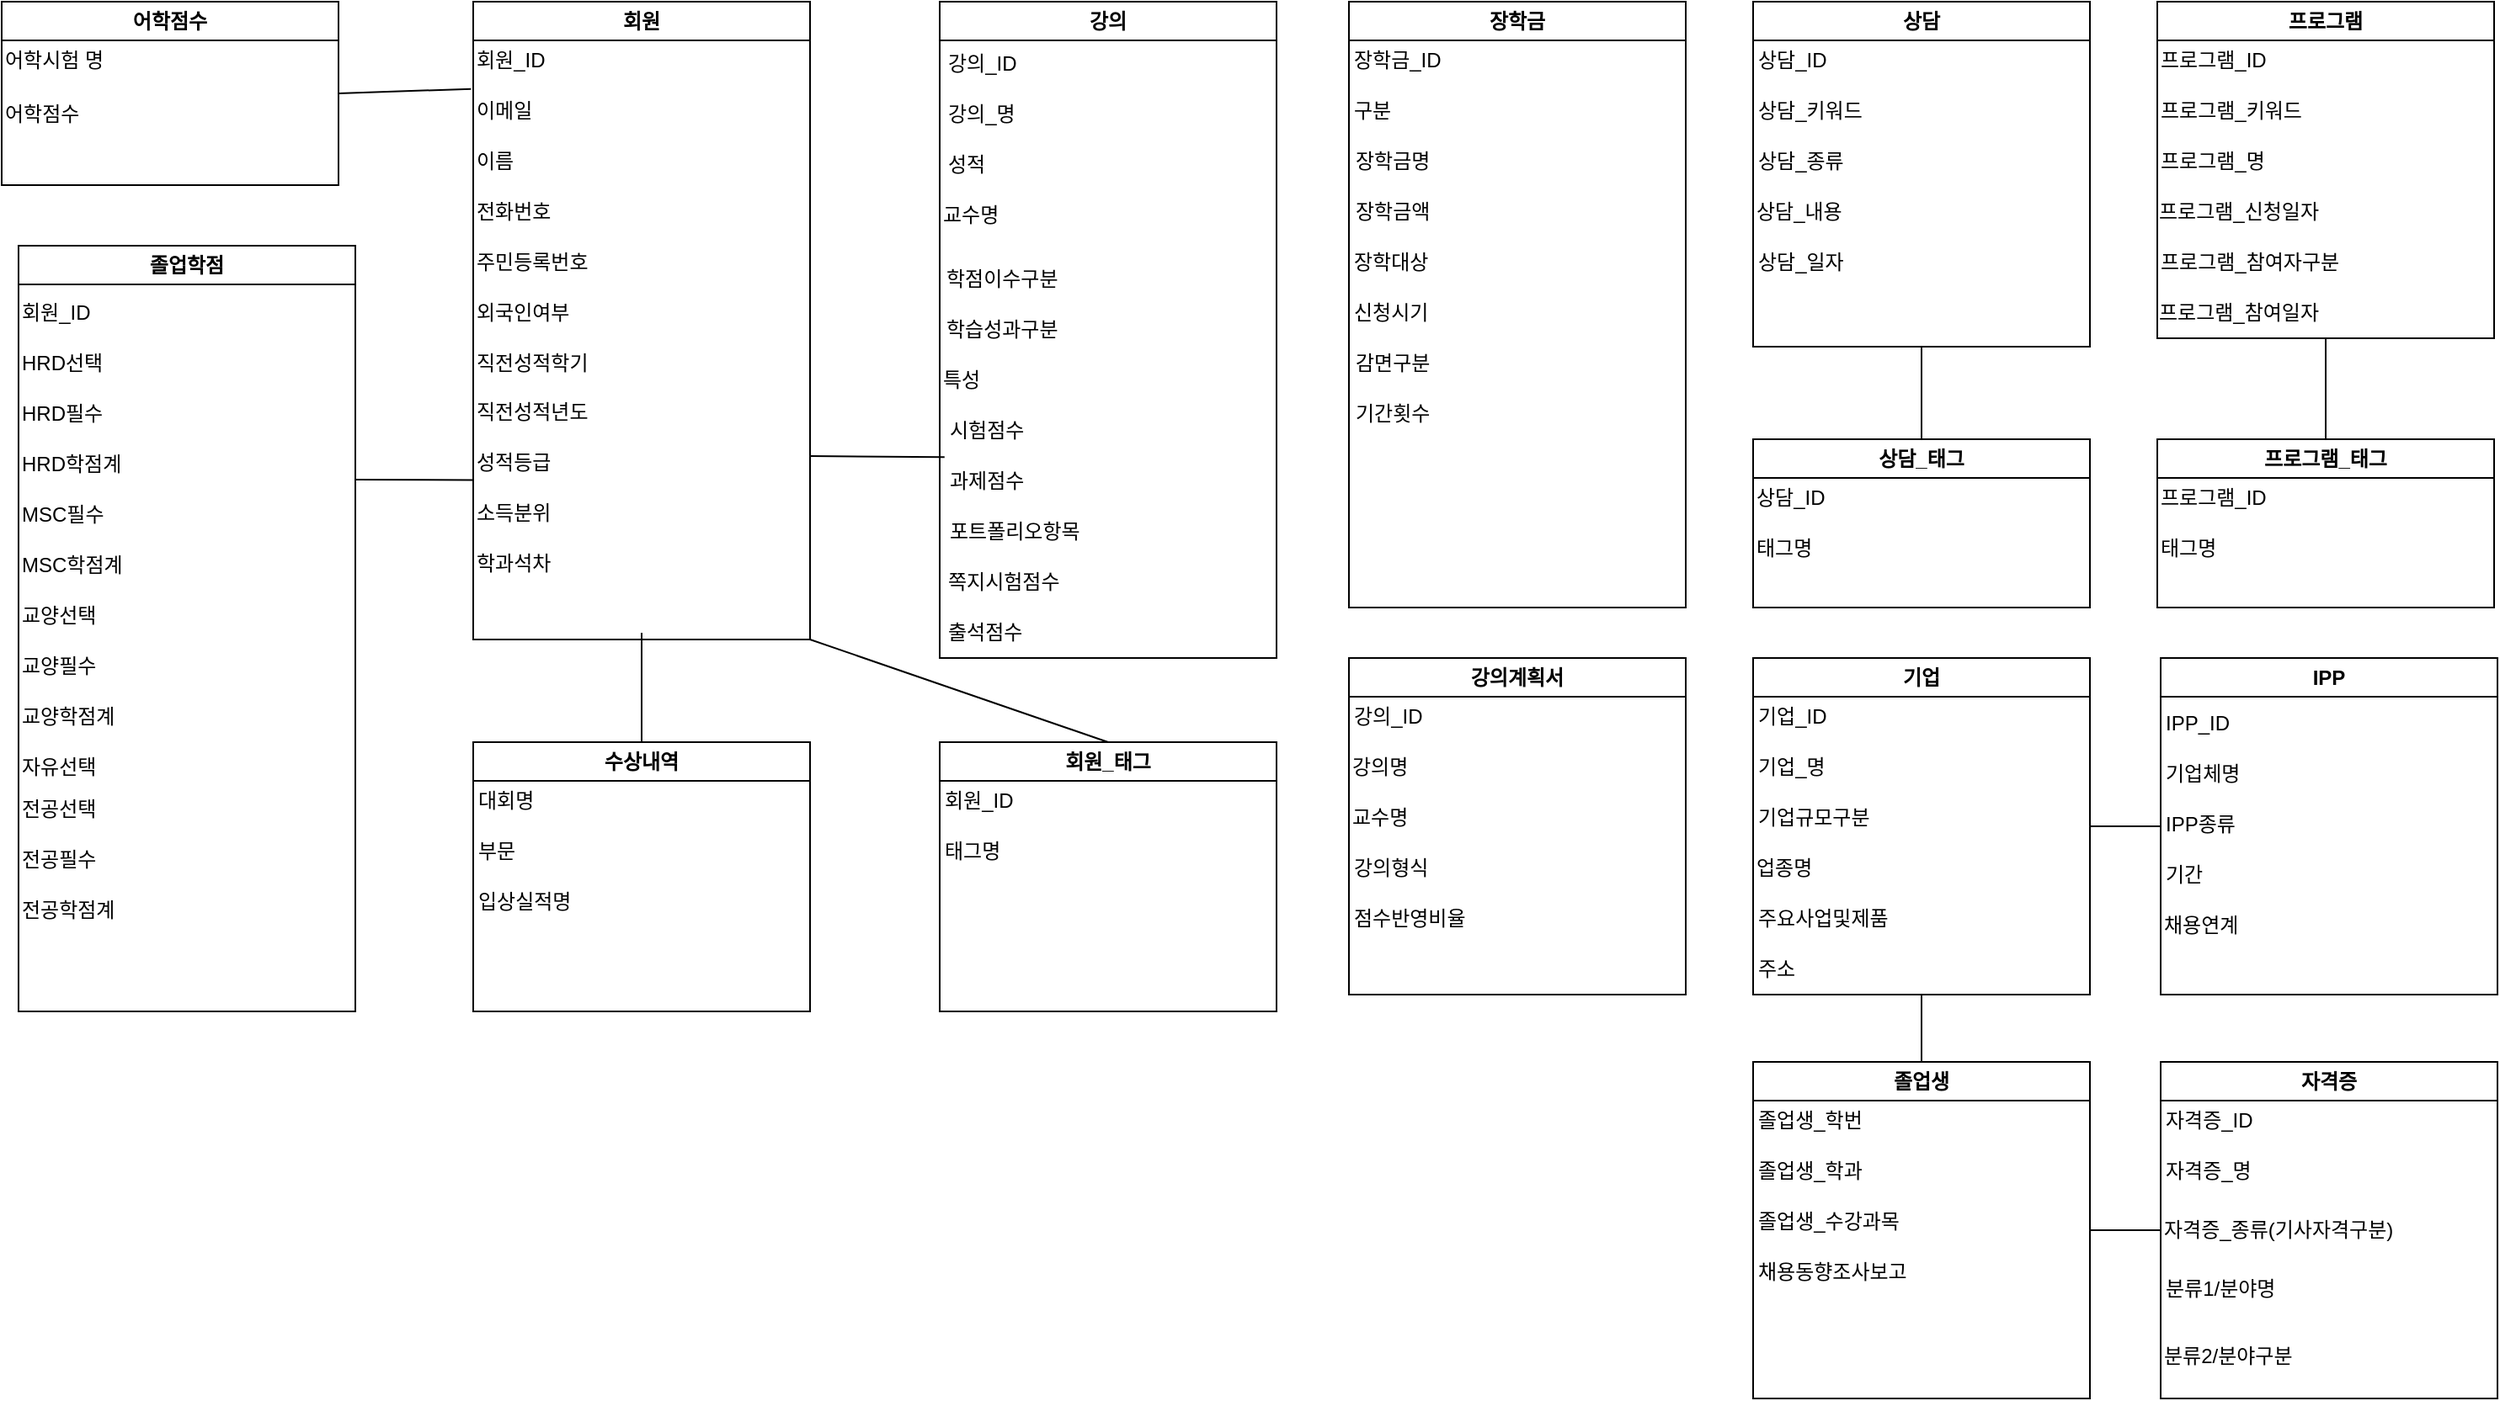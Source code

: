 <mxfile version="24.7.6">
  <diagram name="페이지-1" id="47kbWe8q9Y02g-lVK5dQ">
    <mxGraphModel dx="3046" dy="2047" grid="1" gridSize="10" guides="1" tooltips="1" connect="1" arrows="1" fold="1" page="1" pageScale="1" pageWidth="827" pageHeight="1169" math="0" shadow="0">
      <root>
        <mxCell id="0" />
        <mxCell id="1" parent="0" />
        <mxCell id="lBwDKI2HSiRND1doUqie-1" value="회원" style="swimlane;whiteSpace=wrap;html=1;" parent="1" vertex="1">
          <mxGeometry x="120" y="-360" width="200" height="379" as="geometry" />
        </mxCell>
        <mxCell id="lBwDKI2HSiRND1doUqie-15" value="전화번호" style="text;html=1;align=left;verticalAlign=middle;resizable=0;points=[];autosize=1;strokeColor=none;fillColor=none;" parent="lBwDKI2HSiRND1doUqie-1" vertex="1">
          <mxGeometry y="110" width="70" height="30" as="geometry" />
        </mxCell>
        <mxCell id="lBwDKI2HSiRND1doUqie-14" value="이름" style="text;html=1;align=left;verticalAlign=middle;resizable=0;points=[];autosize=1;strokeColor=none;fillColor=none;" parent="lBwDKI2HSiRND1doUqie-1" vertex="1">
          <mxGeometry y="80" width="50" height="30" as="geometry" />
        </mxCell>
        <mxCell id="lBwDKI2HSiRND1doUqie-13" value="이메일" style="text;html=1;align=left;verticalAlign=middle;resizable=0;points=[];autosize=1;strokeColor=none;fillColor=none;" parent="lBwDKI2HSiRND1doUqie-1" vertex="1">
          <mxGeometry y="50" width="60" height="30" as="geometry" />
        </mxCell>
        <mxCell id="lBwDKI2HSiRND1doUqie-2" value="회원_ID" style="text;html=1;align=left;verticalAlign=middle;resizable=0;points=[];autosize=1;strokeColor=none;fillColor=none;" parent="lBwDKI2HSiRND1doUqie-1" vertex="1">
          <mxGeometry y="20" width="70" height="30" as="geometry" />
        </mxCell>
        <mxCell id="lBwDKI2HSiRND1doUqie-16" value="주민등록번호" style="text;html=1;align=left;verticalAlign=middle;resizable=0;points=[];autosize=1;strokeColor=none;fillColor=none;" parent="lBwDKI2HSiRND1doUqie-1" vertex="1">
          <mxGeometry y="140" width="100" height="30" as="geometry" />
        </mxCell>
        <mxCell id="FK2Sraxwp2oM9R4nGqFe-141" value="외국인여부" style="text;html=1;align=left;verticalAlign=middle;resizable=0;points=[];autosize=1;strokeColor=none;fillColor=none;" vertex="1" parent="lBwDKI2HSiRND1doUqie-1">
          <mxGeometry y="170" width="80" height="30" as="geometry" />
        </mxCell>
        <mxCell id="FK2Sraxwp2oM9R4nGqFe-143" value="직전성적학기" style="text;html=1;align=left;verticalAlign=middle;resizable=0;points=[];autosize=1;strokeColor=none;fillColor=none;" vertex="1" parent="lBwDKI2HSiRND1doUqie-1">
          <mxGeometry y="200" width="100" height="30" as="geometry" />
        </mxCell>
        <mxCell id="FK2Sraxwp2oM9R4nGqFe-144" value="성적등급" style="text;html=1;align=left;verticalAlign=middle;resizable=0;points=[];autosize=1;strokeColor=none;fillColor=none;" vertex="1" parent="lBwDKI2HSiRND1doUqie-1">
          <mxGeometry y="259" width="70" height="30" as="geometry" />
        </mxCell>
        <mxCell id="FK2Sraxwp2oM9R4nGqFe-145" value="소득분위" style="text;html=1;align=left;verticalAlign=middle;resizable=0;points=[];autosize=1;strokeColor=none;fillColor=none;" vertex="1" parent="lBwDKI2HSiRND1doUqie-1">
          <mxGeometry y="289" width="70" height="30" as="geometry" />
        </mxCell>
        <mxCell id="FK2Sraxwp2oM9R4nGqFe-146" value="학과석차" style="text;html=1;align=left;verticalAlign=middle;resizable=0;points=[];autosize=1;strokeColor=none;fillColor=none;" vertex="1" parent="lBwDKI2HSiRND1doUqie-1">
          <mxGeometry y="319" width="70" height="30" as="geometry" />
        </mxCell>
        <mxCell id="FK2Sraxwp2oM9R4nGqFe-148" value="직전성적년도" style="text;html=1;align=left;verticalAlign=middle;resizable=0;points=[];autosize=1;strokeColor=none;fillColor=none;" vertex="1" parent="lBwDKI2HSiRND1doUqie-1">
          <mxGeometry y="229" width="100" height="30" as="geometry" />
        </mxCell>
        <mxCell id="lBwDKI2HSiRND1doUqie-7" value="강의" style="swimlane;whiteSpace=wrap;html=1;startSize=23;" parent="1" vertex="1">
          <mxGeometry x="397" y="-360" width="200" height="390" as="geometry" />
        </mxCell>
        <mxCell id="FK2Sraxwp2oM9R4nGqFe-34" value="강의_ID" style="text;html=1;align=left;verticalAlign=middle;resizable=0;points=[];autosize=1;strokeColor=none;fillColor=none;" vertex="1" parent="lBwDKI2HSiRND1doUqie-7">
          <mxGeometry x="3" y="22" width="70" height="30" as="geometry" />
        </mxCell>
        <mxCell id="FK2Sraxwp2oM9R4nGqFe-35" value="강의_명" style="text;html=1;align=left;verticalAlign=middle;resizable=0;points=[];autosize=1;strokeColor=none;fillColor=none;" vertex="1" parent="lBwDKI2HSiRND1doUqie-7">
          <mxGeometry x="3" y="52" width="70" height="30" as="geometry" />
        </mxCell>
        <mxCell id="FK2Sraxwp2oM9R4nGqFe-36" value="성적" style="text;html=1;align=left;verticalAlign=middle;resizable=0;points=[];autosize=1;strokeColor=none;fillColor=none;" vertex="1" parent="lBwDKI2HSiRND1doUqie-7">
          <mxGeometry x="3" y="82" width="50" height="30" as="geometry" />
        </mxCell>
        <mxCell id="FK2Sraxwp2oM9R4nGqFe-37" value="학점이수구분" style="text;html=1;align=left;verticalAlign=middle;resizable=0;points=[];autosize=1;strokeColor=none;fillColor=none;" vertex="1" parent="lBwDKI2HSiRND1doUqie-7">
          <mxGeometry x="2" y="150" width="100" height="30" as="geometry" />
        </mxCell>
        <mxCell id="FK2Sraxwp2oM9R4nGqFe-50" value="학습성과구분&amp;nbsp;" style="text;html=1;align=left;verticalAlign=middle;resizable=0;points=[];autosize=1;strokeColor=none;fillColor=none;" vertex="1" parent="lBwDKI2HSiRND1doUqie-7">
          <mxGeometry x="2" y="180" width="100" height="30" as="geometry" />
        </mxCell>
        <mxCell id="FK2Sraxwp2oM9R4nGqFe-51" value="특성" style="text;html=1;align=left;verticalAlign=middle;resizable=0;points=[];autosize=1;strokeColor=none;fillColor=none;" vertex="1" parent="lBwDKI2HSiRND1doUqie-7">
          <mxGeometry y="210" width="50" height="30" as="geometry" />
        </mxCell>
        <mxCell id="FK2Sraxwp2oM9R4nGqFe-153" value="교수명" style="text;html=1;align=left;verticalAlign=middle;resizable=0;points=[];autosize=1;strokeColor=none;fillColor=none;" vertex="1" parent="lBwDKI2HSiRND1doUqie-7">
          <mxGeometry y="112" width="60" height="30" as="geometry" />
        </mxCell>
        <mxCell id="FK2Sraxwp2oM9R4nGqFe-154" value="시험점수" style="text;html=1;align=left;verticalAlign=middle;resizable=0;points=[];autosize=1;strokeColor=none;fillColor=none;" vertex="1" parent="lBwDKI2HSiRND1doUqie-7">
          <mxGeometry x="4" y="240" width="70" height="30" as="geometry" />
        </mxCell>
        <mxCell id="FK2Sraxwp2oM9R4nGqFe-155" value="과제점수" style="text;html=1;align=left;verticalAlign=middle;resizable=0;points=[];autosize=1;strokeColor=none;fillColor=none;" vertex="1" parent="lBwDKI2HSiRND1doUqie-7">
          <mxGeometry x="4" y="270" width="70" height="30" as="geometry" />
        </mxCell>
        <mxCell id="FK2Sraxwp2oM9R4nGqFe-156" value="포트폴리오항목" style="text;html=1;align=left;verticalAlign=middle;resizable=0;points=[];autosize=1;strokeColor=none;fillColor=none;" vertex="1" parent="lBwDKI2HSiRND1doUqie-7">
          <mxGeometry x="4" y="300" width="110" height="30" as="geometry" />
        </mxCell>
        <mxCell id="FK2Sraxwp2oM9R4nGqFe-157" value="쪽지시험점수" style="text;html=1;align=left;verticalAlign=middle;resizable=0;points=[];autosize=1;strokeColor=none;fillColor=none;" vertex="1" parent="lBwDKI2HSiRND1doUqie-7">
          <mxGeometry x="3" y="330" width="100" height="30" as="geometry" />
        </mxCell>
        <mxCell id="FK2Sraxwp2oM9R4nGqFe-158" value="출석점수" style="text;html=1;align=left;verticalAlign=middle;resizable=0;points=[];autosize=1;strokeColor=none;fillColor=none;" vertex="1" parent="lBwDKI2HSiRND1doUqie-7">
          <mxGeometry x="3" y="360" width="70" height="30" as="geometry" />
        </mxCell>
        <mxCell id="lBwDKI2HSiRND1doUqie-23" value="졸업학점" style="swimlane;whiteSpace=wrap;html=1;" parent="1" vertex="1">
          <mxGeometry x="-150" y="-215" width="200" height="455" as="geometry" />
        </mxCell>
        <mxCell id="FK2Sraxwp2oM9R4nGqFe-121" value="HRD선택" style="text;html=1;align=left;verticalAlign=middle;resizable=0;points=[];autosize=1;strokeColor=none;fillColor=none;" vertex="1" parent="lBwDKI2HSiRND1doUqie-23">
          <mxGeometry y="55" width="70" height="30" as="geometry" />
        </mxCell>
        <mxCell id="FK2Sraxwp2oM9R4nGqFe-122" value="HRD필수" style="text;html=1;align=left;verticalAlign=middle;resizable=0;points=[];autosize=1;strokeColor=none;fillColor=none;" vertex="1" parent="lBwDKI2HSiRND1doUqie-23">
          <mxGeometry y="85" width="70" height="30" as="geometry" />
        </mxCell>
        <mxCell id="FK2Sraxwp2oM9R4nGqFe-123" value="HRD학점계" style="text;html=1;align=left;verticalAlign=middle;resizable=0;points=[];autosize=1;strokeColor=none;fillColor=none;" vertex="1" parent="lBwDKI2HSiRND1doUqie-23">
          <mxGeometry y="115" width="90" height="30" as="geometry" />
        </mxCell>
        <mxCell id="FK2Sraxwp2oM9R4nGqFe-124" value="MSC필수" style="text;html=1;align=left;verticalAlign=middle;resizable=0;points=[];autosize=1;strokeColor=none;fillColor=none;" vertex="1" parent="lBwDKI2HSiRND1doUqie-23">
          <mxGeometry y="145" width="70" height="30" as="geometry" />
        </mxCell>
        <mxCell id="FK2Sraxwp2oM9R4nGqFe-125" value="MSC학점계" style="text;html=1;align=left;verticalAlign=middle;resizable=0;points=[];autosize=1;strokeColor=none;fillColor=none;" vertex="1" parent="lBwDKI2HSiRND1doUqie-23">
          <mxGeometry y="175" width="90" height="30" as="geometry" />
        </mxCell>
        <mxCell id="FK2Sraxwp2oM9R4nGqFe-126" value="회원_ID" style="text;html=1;align=left;verticalAlign=middle;resizable=0;points=[];autosize=1;strokeColor=none;fillColor=none;" vertex="1" parent="lBwDKI2HSiRND1doUqie-23">
          <mxGeometry y="25" width="70" height="30" as="geometry" />
        </mxCell>
        <mxCell id="FK2Sraxwp2oM9R4nGqFe-128" value="교양선택" style="text;html=1;align=left;verticalAlign=middle;resizable=0;points=[];autosize=1;strokeColor=none;fillColor=none;" vertex="1" parent="lBwDKI2HSiRND1doUqie-23">
          <mxGeometry y="205" width="70" height="30" as="geometry" />
        </mxCell>
        <mxCell id="FK2Sraxwp2oM9R4nGqFe-129" value="교양필수" style="text;html=1;align=left;verticalAlign=middle;resizable=0;points=[];autosize=1;strokeColor=none;fillColor=none;" vertex="1" parent="lBwDKI2HSiRND1doUqie-23">
          <mxGeometry y="235" width="70" height="30" as="geometry" />
        </mxCell>
        <mxCell id="FK2Sraxwp2oM9R4nGqFe-130" value="교양학점계" style="text;html=1;align=left;verticalAlign=middle;resizable=0;points=[];autosize=1;strokeColor=none;fillColor=none;" vertex="1" parent="lBwDKI2HSiRND1doUqie-23">
          <mxGeometry y="265" width="80" height="30" as="geometry" />
        </mxCell>
        <mxCell id="FK2Sraxwp2oM9R4nGqFe-131" value="자유선택" style="text;html=1;align=left;verticalAlign=middle;resizable=0;points=[];autosize=1;strokeColor=none;fillColor=none;" vertex="1" parent="lBwDKI2HSiRND1doUqie-23">
          <mxGeometry y="295" width="70" height="30" as="geometry" />
        </mxCell>
        <mxCell id="FK2Sraxwp2oM9R4nGqFe-132" value="전공선택" style="text;html=1;align=left;verticalAlign=middle;resizable=0;points=[];autosize=1;strokeColor=none;fillColor=none;" vertex="1" parent="lBwDKI2HSiRND1doUqie-23">
          <mxGeometry y="320" width="70" height="30" as="geometry" />
        </mxCell>
        <mxCell id="FK2Sraxwp2oM9R4nGqFe-133" value="전공필수" style="text;html=1;align=left;verticalAlign=middle;resizable=0;points=[];autosize=1;strokeColor=none;fillColor=none;" vertex="1" parent="lBwDKI2HSiRND1doUqie-23">
          <mxGeometry y="350" width="70" height="30" as="geometry" />
        </mxCell>
        <mxCell id="FK2Sraxwp2oM9R4nGqFe-134" value="전공학점계" style="text;html=1;align=left;verticalAlign=middle;resizable=0;points=[];autosize=1;strokeColor=none;fillColor=none;" vertex="1" parent="lBwDKI2HSiRND1doUqie-23">
          <mxGeometry y="380" width="80" height="30" as="geometry" />
        </mxCell>
        <mxCell id="lBwDKI2HSiRND1doUqie-24" value="기업" style="swimlane;whiteSpace=wrap;html=1;startSize=23;" parent="1" vertex="1">
          <mxGeometry x="880" y="30" width="200" height="200" as="geometry" />
        </mxCell>
        <mxCell id="FVZrNP9pK9rIK-n65ddz-42" value="기업_ID" style="text;html=1;align=left;verticalAlign=middle;resizable=0;points=[];autosize=1;strokeColor=none;fillColor=none;" parent="lBwDKI2HSiRND1doUqie-24" vertex="1">
          <mxGeometry x="1" y="20" width="70" height="30" as="geometry" />
        </mxCell>
        <mxCell id="FVZrNP9pK9rIK-n65ddz-43" value="기업_명" style="text;html=1;align=left;verticalAlign=middle;resizable=0;points=[];autosize=1;strokeColor=none;fillColor=none;" parent="lBwDKI2HSiRND1doUqie-24" vertex="1">
          <mxGeometry x="1" y="50" width="70" height="30" as="geometry" />
        </mxCell>
        <mxCell id="FVZrNP9pK9rIK-n65ddz-44" value="기업규모구분" style="text;html=1;align=left;verticalAlign=middle;resizable=0;points=[];autosize=1;strokeColor=none;fillColor=none;" parent="lBwDKI2HSiRND1doUqie-24" vertex="1">
          <mxGeometry x="1" y="80" width="100" height="30" as="geometry" />
        </mxCell>
        <mxCell id="FVZrNP9pK9rIK-n65ddz-45" value="업종명" style="text;html=1;align=left;verticalAlign=middle;resizable=0;points=[];autosize=1;strokeColor=none;fillColor=none;" parent="lBwDKI2HSiRND1doUqie-24" vertex="1">
          <mxGeometry y="110" width="60" height="30" as="geometry" />
        </mxCell>
        <mxCell id="FVZrNP9pK9rIK-n65ddz-46" value="주요사업및제품" style="text;html=1;align=left;verticalAlign=middle;resizable=0;points=[];autosize=1;strokeColor=none;fillColor=none;" parent="lBwDKI2HSiRND1doUqie-24" vertex="1">
          <mxGeometry x="1" y="140" width="110" height="30" as="geometry" />
        </mxCell>
        <mxCell id="FVZrNP9pK9rIK-n65ddz-47" value="주소" style="text;html=1;align=left;verticalAlign=middle;resizable=0;points=[];autosize=1;strokeColor=none;fillColor=none;" parent="lBwDKI2HSiRND1doUqie-24" vertex="1">
          <mxGeometry x="1" y="170" width="50" height="30" as="geometry" />
        </mxCell>
        <mxCell id="lBwDKI2HSiRND1doUqie-25" value="자격증" style="swimlane;whiteSpace=wrap;html=1;startSize=23;" parent="1" vertex="1">
          <mxGeometry x="1122" y="270" width="200" height="200" as="geometry" />
        </mxCell>
        <mxCell id="FVZrNP9pK9rIK-n65ddz-36" value="자격증_ID" style="text;html=1;align=left;verticalAlign=middle;resizable=0;points=[];autosize=1;strokeColor=none;fillColor=none;" parent="lBwDKI2HSiRND1doUqie-25" vertex="1">
          <mxGeometry x="1" y="20" width="80" height="30" as="geometry" />
        </mxCell>
        <mxCell id="FVZrNP9pK9rIK-n65ddz-37" value="자격증_종류(기사자격구분)" style="text;html=1;align=left;verticalAlign=middle;resizable=0;points=[];autosize=1;strokeColor=none;fillColor=none;" parent="lBwDKI2HSiRND1doUqie-25" vertex="1">
          <mxGeometry y="85" width="170" height="30" as="geometry" />
        </mxCell>
        <mxCell id="FVZrNP9pK9rIK-n65ddz-38" value="분류1/분야명" style="text;html=1;align=left;verticalAlign=middle;resizable=0;points=[];autosize=1;strokeColor=none;fillColor=none;" parent="lBwDKI2HSiRND1doUqie-25" vertex="1">
          <mxGeometry x="1" y="120" width="90" height="30" as="geometry" />
        </mxCell>
        <mxCell id="FVZrNP9pK9rIK-n65ddz-39" value="분류2/분야구분" style="text;html=1;align=left;verticalAlign=middle;resizable=0;points=[];autosize=1;strokeColor=none;fillColor=none;" parent="lBwDKI2HSiRND1doUqie-25" vertex="1">
          <mxGeometry y="160" width="110" height="30" as="geometry" />
        </mxCell>
        <mxCell id="FVZrNP9pK9rIK-n65ddz-40" value="자격증_명" style="text;html=1;align=left;verticalAlign=middle;resizable=0;points=[];autosize=1;strokeColor=none;fillColor=none;" parent="lBwDKI2HSiRND1doUqie-25" vertex="1">
          <mxGeometry x="1" y="50" width="80" height="30" as="geometry" />
        </mxCell>
        <mxCell id="lBwDKI2HSiRND1doUqie-26" value="졸업생" style="swimlane;whiteSpace=wrap;html=1;startSize=23;" parent="1" vertex="1">
          <mxGeometry x="880" y="270" width="200" height="200" as="geometry" />
        </mxCell>
        <mxCell id="FVZrNP9pK9rIK-n65ddz-19" value="졸업생_학번" style="text;html=1;align=left;verticalAlign=middle;resizable=0;points=[];autosize=1;strokeColor=none;fillColor=none;" parent="lBwDKI2HSiRND1doUqie-26" vertex="1">
          <mxGeometry x="1" y="20" width="90" height="30" as="geometry" />
        </mxCell>
        <mxCell id="FVZrNP9pK9rIK-n65ddz-20" value="졸업생_학과" style="text;html=1;align=left;verticalAlign=middle;resizable=0;points=[];autosize=1;strokeColor=none;fillColor=none;" parent="lBwDKI2HSiRND1doUqie-26" vertex="1">
          <mxGeometry x="1" y="50" width="90" height="30" as="geometry" />
        </mxCell>
        <mxCell id="FVZrNP9pK9rIK-n65ddz-21" value="졸업생_수강과목" style="text;html=1;align=left;verticalAlign=middle;resizable=0;points=[];autosize=1;strokeColor=none;fillColor=none;" parent="lBwDKI2HSiRND1doUqie-26" vertex="1">
          <mxGeometry x="1" y="80" width="110" height="30" as="geometry" />
        </mxCell>
        <mxCell id="FK2Sraxwp2oM9R4nGqFe-140" value="채용동향조사보고" style="text;html=1;align=left;verticalAlign=middle;resizable=0;points=[];autosize=1;strokeColor=none;fillColor=none;" vertex="1" parent="lBwDKI2HSiRND1doUqie-26">
          <mxGeometry x="1" y="110" width="120" height="30" as="geometry" />
        </mxCell>
        <mxCell id="lBwDKI2HSiRND1doUqie-32" value="" style="endArrow=none;html=1;rounded=0;entryX=0;entryY=0.5;entryDx=0;entryDy=0;exitX=1;exitY=0.5;exitDx=0;exitDy=0;" parent="1" source="lBwDKI2HSiRND1doUqie-26" target="lBwDKI2HSiRND1doUqie-25" edge="1">
          <mxGeometry width="50" height="50" relative="1" as="geometry">
            <mxPoint x="1200" y="70" as="sourcePoint" />
            <mxPoint x="1480" y="-46" as="targetPoint" />
          </mxGeometry>
        </mxCell>
        <mxCell id="lBwDKI2HSiRND1doUqie-33" value="" style="endArrow=none;html=1;rounded=0;entryX=0.5;entryY=1;entryDx=0;entryDy=0;exitX=0.5;exitY=0;exitDx=0;exitDy=0;" parent="1" source="lBwDKI2HSiRND1doUqie-26" target="lBwDKI2HSiRND1doUqie-24" edge="1">
          <mxGeometry width="50" height="50" relative="1" as="geometry">
            <mxPoint x="1210" y="100" as="sourcePoint" />
            <mxPoint x="1490" y="-16" as="targetPoint" />
          </mxGeometry>
        </mxCell>
        <mxCell id="lBwDKI2HSiRND1doUqie-34" value="" style="endArrow=none;html=1;rounded=0;entryX=-0.016;entryY=0.022;entryDx=0;entryDy=0;entryPerimeter=0;" parent="1" target="FK2Sraxwp2oM9R4nGqFe-155" edge="1">
          <mxGeometry width="50" height="50" relative="1" as="geometry">
            <mxPoint x="320" y="-90" as="sourcePoint" />
            <mxPoint x="160" y="59" as="targetPoint" />
          </mxGeometry>
        </mxCell>
        <mxCell id="FVZrNP9pK9rIK-n65ddz-25" value="수상내역" style="swimlane;whiteSpace=wrap;html=1;startSize=23;" parent="1" vertex="1">
          <mxGeometry x="120" y="80" width="200" height="160" as="geometry" />
        </mxCell>
        <mxCell id="FVZrNP9pK9rIK-n65ddz-29" value="대회명" style="text;html=1;align=left;verticalAlign=middle;resizable=0;points=[];autosize=1;strokeColor=none;fillColor=none;" parent="FVZrNP9pK9rIK-n65ddz-25" vertex="1">
          <mxGeometry x="1" y="20" width="60" height="30" as="geometry" />
        </mxCell>
        <mxCell id="FVZrNP9pK9rIK-n65ddz-30" value="부문" style="text;html=1;align=left;verticalAlign=middle;resizable=0;points=[];autosize=1;strokeColor=none;fillColor=none;" parent="FVZrNP9pK9rIK-n65ddz-25" vertex="1">
          <mxGeometry x="1" y="50" width="50" height="30" as="geometry" />
        </mxCell>
        <mxCell id="FVZrNP9pK9rIK-n65ddz-31" value="입상실적명" style="text;html=1;align=left;verticalAlign=middle;resizable=0;points=[];autosize=1;strokeColor=none;fillColor=none;" parent="FVZrNP9pK9rIK-n65ddz-25" vertex="1">
          <mxGeometry x="1" y="80" width="80" height="30" as="geometry" />
        </mxCell>
        <mxCell id="FVZrNP9pK9rIK-n65ddz-26" value="" style="endArrow=none;html=1;rounded=0;exitX=0.5;exitY=0;exitDx=0;exitDy=0;" parent="1" source="FVZrNP9pK9rIK-n65ddz-25" edge="1">
          <mxGeometry width="50" height="50" relative="1" as="geometry">
            <mxPoint x="30" y="285" as="sourcePoint" />
            <mxPoint x="220" y="15" as="targetPoint" />
          </mxGeometry>
        </mxCell>
        <mxCell id="FK2Sraxwp2oM9R4nGqFe-1" value="프로그램_태그" style="swimlane;whiteSpace=wrap;html=1;startSize=23;" vertex="1" parent="1">
          <mxGeometry x="1120" y="-100" width="200" height="100" as="geometry" />
        </mxCell>
        <mxCell id="FK2Sraxwp2oM9R4nGqFe-2" value="프로그램_ID" style="text;html=1;align=left;verticalAlign=middle;resizable=0;points=[];autosize=1;strokeColor=none;fillColor=none;" vertex="1" parent="FK2Sraxwp2oM9R4nGqFe-1">
          <mxGeometry y="20" width="90" height="30" as="geometry" />
        </mxCell>
        <mxCell id="FK2Sraxwp2oM9R4nGqFe-3" value="태그명" style="text;html=1;align=left;verticalAlign=middle;resizable=0;points=[];autosize=1;strokeColor=none;fillColor=none;" vertex="1" parent="FK2Sraxwp2oM9R4nGqFe-1">
          <mxGeometry y="50" width="60" height="30" as="geometry" />
        </mxCell>
        <mxCell id="FK2Sraxwp2oM9R4nGqFe-8" value="상담_태그" style="swimlane;whiteSpace=wrap;html=1;startSize=23;" vertex="1" parent="1">
          <mxGeometry x="880" y="-100" width="200" height="100" as="geometry" />
        </mxCell>
        <mxCell id="FK2Sraxwp2oM9R4nGqFe-9" value="상담_ID" style="text;html=1;align=left;verticalAlign=middle;resizable=0;points=[];autosize=1;strokeColor=none;fillColor=none;" vertex="1" parent="FK2Sraxwp2oM9R4nGqFe-8">
          <mxGeometry y="20" width="70" height="30" as="geometry" />
        </mxCell>
        <mxCell id="FK2Sraxwp2oM9R4nGqFe-10" value="태그명" style="text;html=1;align=left;verticalAlign=middle;resizable=0;points=[];autosize=1;strokeColor=none;fillColor=none;" vertex="1" parent="FK2Sraxwp2oM9R4nGqFe-8">
          <mxGeometry y="50" width="60" height="30" as="geometry" />
        </mxCell>
        <mxCell id="FK2Sraxwp2oM9R4nGqFe-26" value="회원_태그" style="swimlane;whiteSpace=wrap;html=1;startSize=23;" vertex="1" parent="1">
          <mxGeometry x="397" y="80" width="200" height="160" as="geometry" />
        </mxCell>
        <mxCell id="FK2Sraxwp2oM9R4nGqFe-27" value="태그명" style="text;html=1;align=left;verticalAlign=middle;resizable=0;points=[];autosize=1;strokeColor=none;fillColor=none;" vertex="1" parent="FK2Sraxwp2oM9R4nGqFe-26">
          <mxGeometry x="1" y="50" width="60" height="30" as="geometry" />
        </mxCell>
        <mxCell id="FK2Sraxwp2oM9R4nGqFe-32" value="회원_ID" style="text;html=1;align=left;verticalAlign=middle;resizable=0;points=[];autosize=1;strokeColor=none;fillColor=none;" vertex="1" parent="FK2Sraxwp2oM9R4nGqFe-26">
          <mxGeometry x="1" y="20" width="70" height="30" as="geometry" />
        </mxCell>
        <mxCell id="FK2Sraxwp2oM9R4nGqFe-33" value="" style="endArrow=none;html=1;rounded=0;entryX=0.5;entryY=0;entryDx=0;entryDy=0;exitX=1;exitY=1;exitDx=0;exitDy=0;" edge="1" parent="1" source="lBwDKI2HSiRND1doUqie-1" target="FK2Sraxwp2oM9R4nGqFe-26">
          <mxGeometry width="50" height="50" relative="1" as="geometry">
            <mxPoint x="370" y="85" as="sourcePoint" />
            <mxPoint x="670" y="75" as="targetPoint" />
          </mxGeometry>
        </mxCell>
        <mxCell id="FK2Sraxwp2oM9R4nGqFe-68" value="강의계획서" style="swimlane;whiteSpace=wrap;html=1;startSize=23;" vertex="1" parent="1">
          <mxGeometry x="640" y="30" width="200" height="200" as="geometry" />
        </mxCell>
        <mxCell id="FK2Sraxwp2oM9R4nGqFe-69" value="점수반영비율" style="text;html=1;align=left;verticalAlign=middle;resizable=0;points=[];autosize=1;strokeColor=none;fillColor=none;" vertex="1" parent="FK2Sraxwp2oM9R4nGqFe-68">
          <mxGeometry x="1" y="140" width="100" height="30" as="geometry" />
        </mxCell>
        <mxCell id="FK2Sraxwp2oM9R4nGqFe-70" value="강의형식" style="text;html=1;align=left;verticalAlign=middle;resizable=0;points=[];autosize=1;strokeColor=none;fillColor=none;" vertex="1" parent="FK2Sraxwp2oM9R4nGqFe-68">
          <mxGeometry x="1" y="110" width="70" height="30" as="geometry" />
        </mxCell>
        <mxCell id="FK2Sraxwp2oM9R4nGqFe-74" value="강의_ID" style="text;html=1;align=left;verticalAlign=middle;resizable=0;points=[];autosize=1;strokeColor=none;fillColor=none;" vertex="1" parent="FK2Sraxwp2oM9R4nGqFe-68">
          <mxGeometry x="1" y="20" width="70" height="30" as="geometry" />
        </mxCell>
        <mxCell id="FK2Sraxwp2oM9R4nGqFe-151" value="강의명&lt;span style=&quot;color: rgba(0, 0, 0, 0); font-family: monospace; font-size: 0px;&quot;&gt;%3CmxGraphModel%3E%3Croot%3E%3CmxCell%20id%3D%220%22%2F%3E%3CmxCell%20id%3D%221%22%20parent%3D%220%22%2F%3E%3CmxCell%20id%3D%222%22%20value%3D%22%EA%B0%95%EC%9D%98_ID%22%20style%3D%22text%3Bhtml%3D1%3Balign%3Dleft%3BverticalAlign%3Dmiddle%3Bresizable%3D0%3Bpoints%3D%5B%5D%3Bautosize%3D1%3BstrokeColor%3Dnone%3BfillColor%3Dnone%3B%22%20vertex%3D%221%22%20parent%3D%221%22%3E%3CmxGeometry%20x%3D%22881%22%20y%3D%22225%22%20width%3D%2270%22%20height%3D%2230%22%20as%3D%22geometry%22%2F%3E%3C%2FmxCell%3E%3C%2Froot%3E%3C%2FmxGraphModel%3E&lt;/span&gt;" style="text;html=1;align=left;verticalAlign=middle;resizable=0;points=[];autosize=1;strokeColor=none;fillColor=none;" vertex="1" parent="FK2Sraxwp2oM9R4nGqFe-68">
          <mxGeometry y="50" width="60" height="30" as="geometry" />
        </mxCell>
        <mxCell id="FK2Sraxwp2oM9R4nGqFe-152" value="교수명" style="text;html=1;align=left;verticalAlign=middle;resizable=0;points=[];autosize=1;strokeColor=none;fillColor=none;" vertex="1" parent="FK2Sraxwp2oM9R4nGqFe-68">
          <mxGeometry y="80" width="60" height="30" as="geometry" />
        </mxCell>
        <mxCell id="FK2Sraxwp2oM9R4nGqFe-75" value="장학금" style="swimlane;whiteSpace=wrap;html=1;startSize=23;" vertex="1" parent="1">
          <mxGeometry x="640" y="-360" width="200" height="360" as="geometry" />
        </mxCell>
        <mxCell id="FK2Sraxwp2oM9R4nGqFe-76" value="장학금명" style="text;html=1;align=left;verticalAlign=middle;resizable=0;points=[];autosize=1;strokeColor=none;fillColor=none;" vertex="1" parent="FK2Sraxwp2oM9R4nGqFe-75">
          <mxGeometry x="2" y="80" width="70" height="30" as="geometry" />
        </mxCell>
        <mxCell id="FK2Sraxwp2oM9R4nGqFe-77" value="장학금액" style="text;html=1;align=left;verticalAlign=middle;resizable=0;points=[];autosize=1;strokeColor=none;fillColor=none;" vertex="1" parent="FK2Sraxwp2oM9R4nGqFe-75">
          <mxGeometry x="2" y="110" width="70" height="30" as="geometry" />
        </mxCell>
        <mxCell id="FK2Sraxwp2oM9R4nGqFe-78" value="장학대상" style="text;html=1;align=left;verticalAlign=middle;resizable=0;points=[];autosize=1;strokeColor=none;fillColor=none;" vertex="1" parent="FK2Sraxwp2oM9R4nGqFe-75">
          <mxGeometry x="1" y="140" width="70" height="30" as="geometry" />
        </mxCell>
        <mxCell id="FK2Sraxwp2oM9R4nGqFe-79" value="신청시기" style="text;html=1;align=left;verticalAlign=middle;resizable=0;points=[];autosize=1;strokeColor=none;fillColor=none;" vertex="1" parent="FK2Sraxwp2oM9R4nGqFe-75">
          <mxGeometry x="1" y="170" width="70" height="30" as="geometry" />
        </mxCell>
        <mxCell id="FK2Sraxwp2oM9R4nGqFe-80" value="감면구분" style="text;html=1;align=left;verticalAlign=middle;resizable=0;points=[];autosize=1;strokeColor=none;fillColor=none;" vertex="1" parent="FK2Sraxwp2oM9R4nGqFe-75">
          <mxGeometry x="2" y="200" width="70" height="30" as="geometry" />
        </mxCell>
        <mxCell id="FK2Sraxwp2oM9R4nGqFe-81" value="장학금_ID" style="text;html=1;align=left;verticalAlign=middle;resizable=0;points=[];autosize=1;strokeColor=none;fillColor=none;" vertex="1" parent="FK2Sraxwp2oM9R4nGqFe-75">
          <mxGeometry x="1" y="20" width="80" height="30" as="geometry" />
        </mxCell>
        <mxCell id="FK2Sraxwp2oM9R4nGqFe-149" value="구분" style="text;html=1;align=left;verticalAlign=middle;resizable=0;points=[];autosize=1;strokeColor=none;fillColor=none;" vertex="1" parent="FK2Sraxwp2oM9R4nGqFe-75">
          <mxGeometry x="1" y="50" width="50" height="30" as="geometry" />
        </mxCell>
        <mxCell id="FK2Sraxwp2oM9R4nGqFe-161" value="기간횟수" style="text;html=1;align=left;verticalAlign=middle;resizable=0;points=[];autosize=1;strokeColor=none;fillColor=none;" vertex="1" parent="FK2Sraxwp2oM9R4nGqFe-75">
          <mxGeometry x="2" y="230" width="70" height="30" as="geometry" />
        </mxCell>
        <mxCell id="FK2Sraxwp2oM9R4nGqFe-98" value="IPP" style="swimlane;whiteSpace=wrap;html=1;startSize=23;" vertex="1" parent="1">
          <mxGeometry x="1122" y="30" width="200" height="200" as="geometry" />
        </mxCell>
        <mxCell id="FK2Sraxwp2oM9R4nGqFe-99" value="IPP_ID" style="text;html=1;align=left;verticalAlign=middle;resizable=0;points=[];autosize=1;strokeColor=none;fillColor=none;" vertex="1" parent="FK2Sraxwp2oM9R4nGqFe-98">
          <mxGeometry x="1" y="24" width="60" height="30" as="geometry" />
        </mxCell>
        <mxCell id="FK2Sraxwp2oM9R4nGqFe-100" value="기업체명" style="text;html=1;align=left;verticalAlign=middle;resizable=0;points=[];autosize=1;strokeColor=none;fillColor=none;" vertex="1" parent="FK2Sraxwp2oM9R4nGqFe-98">
          <mxGeometry x="1" y="54" width="70" height="30" as="geometry" />
        </mxCell>
        <mxCell id="FK2Sraxwp2oM9R4nGqFe-101" value="IPP종류" style="text;html=1;align=left;verticalAlign=middle;resizable=0;points=[];autosize=1;strokeColor=none;fillColor=none;" vertex="1" parent="FK2Sraxwp2oM9R4nGqFe-98">
          <mxGeometry x="1" y="84" width="70" height="30" as="geometry" />
        </mxCell>
        <mxCell id="FK2Sraxwp2oM9R4nGqFe-102" value="기간" style="text;html=1;align=left;verticalAlign=middle;resizable=0;points=[];autosize=1;strokeColor=none;fillColor=none;" vertex="1" parent="FK2Sraxwp2oM9R4nGqFe-98">
          <mxGeometry x="1" y="114" width="50" height="30" as="geometry" />
        </mxCell>
        <mxCell id="FK2Sraxwp2oM9R4nGqFe-103" value="채용연계" style="text;html=1;align=left;verticalAlign=middle;resizable=0;points=[];autosize=1;strokeColor=none;fillColor=none;" vertex="1" parent="FK2Sraxwp2oM9R4nGqFe-98">
          <mxGeometry y="144" width="70" height="30" as="geometry" />
        </mxCell>
        <mxCell id="FK2Sraxwp2oM9R4nGqFe-104" value="" style="endArrow=none;html=1;rounded=0;entryX=0;entryY=0.5;entryDx=0;entryDy=0;exitX=1;exitY=0.5;exitDx=0;exitDy=0;" edge="1" parent="1" source="lBwDKI2HSiRND1doUqie-24" target="FK2Sraxwp2oM9R4nGqFe-98">
          <mxGeometry width="50" height="50" relative="1" as="geometry">
            <mxPoint x="990" y="300" as="sourcePoint" />
            <mxPoint x="990" y="240" as="targetPoint" />
          </mxGeometry>
        </mxCell>
        <mxCell id="FK2Sraxwp2oM9R4nGqFe-106" value="상담" style="swimlane;whiteSpace=wrap;html=1;startSize=23;" vertex="1" parent="1">
          <mxGeometry x="880" y="-360" width="200" height="205" as="geometry" />
        </mxCell>
        <mxCell id="FK2Sraxwp2oM9R4nGqFe-107" value="상담_ID" style="text;html=1;align=left;verticalAlign=middle;resizable=0;points=[];autosize=1;strokeColor=none;fillColor=none;" vertex="1" parent="FK2Sraxwp2oM9R4nGqFe-106">
          <mxGeometry x="1" y="20" width="70" height="30" as="geometry" />
        </mxCell>
        <mxCell id="FK2Sraxwp2oM9R4nGqFe-108" value="상담_키워드" style="text;html=1;align=left;verticalAlign=middle;resizable=0;points=[];autosize=1;strokeColor=none;fillColor=none;" vertex="1" parent="FK2Sraxwp2oM9R4nGqFe-106">
          <mxGeometry x="1" y="50" width="90" height="30" as="geometry" />
        </mxCell>
        <mxCell id="FK2Sraxwp2oM9R4nGqFe-109" value="상담_종류" style="text;html=1;align=left;verticalAlign=middle;resizable=0;points=[];autosize=1;strokeColor=none;fillColor=none;" vertex="1" parent="FK2Sraxwp2oM9R4nGqFe-106">
          <mxGeometry x="1" y="80" width="80" height="30" as="geometry" />
        </mxCell>
        <mxCell id="FK2Sraxwp2oM9R4nGqFe-110" value="상담_내용" style="text;html=1;align=left;verticalAlign=middle;resizable=0;points=[];autosize=1;strokeColor=none;fillColor=none;" vertex="1" parent="FK2Sraxwp2oM9R4nGqFe-106">
          <mxGeometry y="110" width="80" height="30" as="geometry" />
        </mxCell>
        <mxCell id="FK2Sraxwp2oM9R4nGqFe-111" value="상담_일자" style="text;html=1;align=left;verticalAlign=middle;resizable=0;points=[];autosize=1;strokeColor=none;fillColor=none;" vertex="1" parent="FK2Sraxwp2oM9R4nGqFe-106">
          <mxGeometry x="1" y="140" width="80" height="30" as="geometry" />
        </mxCell>
        <mxCell id="FK2Sraxwp2oM9R4nGqFe-112" value="프로그램" style="swimlane;whiteSpace=wrap;html=1;startSize=23;" vertex="1" parent="1">
          <mxGeometry x="1120" y="-360" width="200" height="200" as="geometry" />
        </mxCell>
        <mxCell id="FK2Sraxwp2oM9R4nGqFe-113" value="프로그램_ID" style="text;html=1;align=left;verticalAlign=middle;resizable=0;points=[];autosize=1;strokeColor=none;fillColor=none;" vertex="1" parent="FK2Sraxwp2oM9R4nGqFe-112">
          <mxGeometry y="20" width="90" height="30" as="geometry" />
        </mxCell>
        <mxCell id="FK2Sraxwp2oM9R4nGqFe-114" value="프로그램_키워드" style="text;html=1;align=left;verticalAlign=middle;resizable=0;points=[];autosize=1;strokeColor=none;fillColor=none;" vertex="1" parent="FK2Sraxwp2oM9R4nGqFe-112">
          <mxGeometry y="50" width="110" height="30" as="geometry" />
        </mxCell>
        <mxCell id="FK2Sraxwp2oM9R4nGqFe-115" value="프로그램_명" style="text;html=1;align=left;verticalAlign=middle;resizable=0;points=[];autosize=1;strokeColor=none;fillColor=none;" vertex="1" parent="FK2Sraxwp2oM9R4nGqFe-112">
          <mxGeometry y="80" width="90" height="30" as="geometry" />
        </mxCell>
        <mxCell id="FK2Sraxwp2oM9R4nGqFe-116" value="프로그램_신청일자" style="text;html=1;align=left;verticalAlign=middle;resizable=0;points=[];autosize=1;strokeColor=none;fillColor=none;" vertex="1" parent="FK2Sraxwp2oM9R4nGqFe-112">
          <mxGeometry x="-1" y="110" width="130" height="30" as="geometry" />
        </mxCell>
        <mxCell id="FK2Sraxwp2oM9R4nGqFe-117" value="프로그램_참여자구분" style="text;html=1;align=left;verticalAlign=middle;resizable=0;points=[];autosize=1;strokeColor=none;fillColor=none;" vertex="1" parent="FK2Sraxwp2oM9R4nGqFe-112">
          <mxGeometry y="140" width="140" height="30" as="geometry" />
        </mxCell>
        <mxCell id="FK2Sraxwp2oM9R4nGqFe-118" value="프로그램_참여일자" style="text;html=1;align=left;verticalAlign=middle;resizable=0;points=[];autosize=1;strokeColor=none;fillColor=none;" vertex="1" parent="FK2Sraxwp2oM9R4nGqFe-112">
          <mxGeometry x="-1" y="170" width="130" height="30" as="geometry" />
        </mxCell>
        <mxCell id="FK2Sraxwp2oM9R4nGqFe-119" value="" style="endArrow=none;html=1;rounded=0;entryX=0.5;entryY=0;entryDx=0;entryDy=0;exitX=0.5;exitY=1;exitDx=0;exitDy=0;" edge="1" parent="1" source="FK2Sraxwp2oM9R4nGqFe-106" target="FK2Sraxwp2oM9R4nGqFe-8">
          <mxGeometry width="50" height="50" relative="1" as="geometry">
            <mxPoint x="510" y="270" as="sourcePoint" />
            <mxPoint x="590" y="270" as="targetPoint" />
          </mxGeometry>
        </mxCell>
        <mxCell id="FK2Sraxwp2oM9R4nGqFe-120" value="" style="endArrow=none;html=1;rounded=0;entryX=0.5;entryY=0;entryDx=0;entryDy=0;exitX=0.5;exitY=1;exitDx=0;exitDy=0;" edge="1" parent="1" source="FK2Sraxwp2oM9R4nGqFe-112" target="FK2Sraxwp2oM9R4nGqFe-1">
          <mxGeometry width="50" height="50" relative="1" as="geometry">
            <mxPoint x="1270" y="-120" as="sourcePoint" />
            <mxPoint x="592" y="280" as="targetPoint" />
          </mxGeometry>
        </mxCell>
        <mxCell id="FK2Sraxwp2oM9R4nGqFe-136" value="" style="endArrow=none;html=1;rounded=0;exitX=0;exitY=0.75;exitDx=0;exitDy=0;" edge="1" parent="1" source="lBwDKI2HSiRND1doUqie-1">
          <mxGeometry width="50" height="50" relative="1" as="geometry">
            <mxPoint x="330" y="-73" as="sourcePoint" />
            <mxPoint x="50" y="-76" as="targetPoint" />
          </mxGeometry>
        </mxCell>
        <mxCell id="FK2Sraxwp2oM9R4nGqFe-166" value="어학점수" style="swimlane;whiteSpace=wrap;html=1;" vertex="1" parent="1">
          <mxGeometry x="-160" y="-360" width="200" height="109" as="geometry" />
        </mxCell>
        <mxCell id="FK2Sraxwp2oM9R4nGqFe-170" value="어학시험 명" style="text;html=1;align=left;verticalAlign=middle;resizable=0;points=[];autosize=1;strokeColor=none;fillColor=none;" vertex="1" parent="FK2Sraxwp2oM9R4nGqFe-166">
          <mxGeometry y="20" width="90" height="30" as="geometry" />
        </mxCell>
        <mxCell id="FK2Sraxwp2oM9R4nGqFe-179" value="어학점수" style="text;html=1;align=left;verticalAlign=middle;resizable=0;points=[];autosize=1;strokeColor=none;fillColor=none;" vertex="1" parent="FK2Sraxwp2oM9R4nGqFe-166">
          <mxGeometry y="52" width="70" height="30" as="geometry" />
        </mxCell>
        <mxCell id="FK2Sraxwp2oM9R4nGqFe-180" value="" style="endArrow=none;html=1;rounded=0;entryX=1;entryY=0.5;entryDx=0;entryDy=0;exitX=-0.022;exitY=0.061;exitDx=0;exitDy=0;exitPerimeter=0;" edge="1" parent="1" source="lBwDKI2HSiRND1doUqie-13" target="FK2Sraxwp2oM9R4nGqFe-166">
          <mxGeometry width="50" height="50" relative="1" as="geometry">
            <mxPoint x="110" y="-305" as="sourcePoint" />
            <mxPoint x="60" y="-66" as="targetPoint" />
          </mxGeometry>
        </mxCell>
      </root>
    </mxGraphModel>
  </diagram>
</mxfile>
